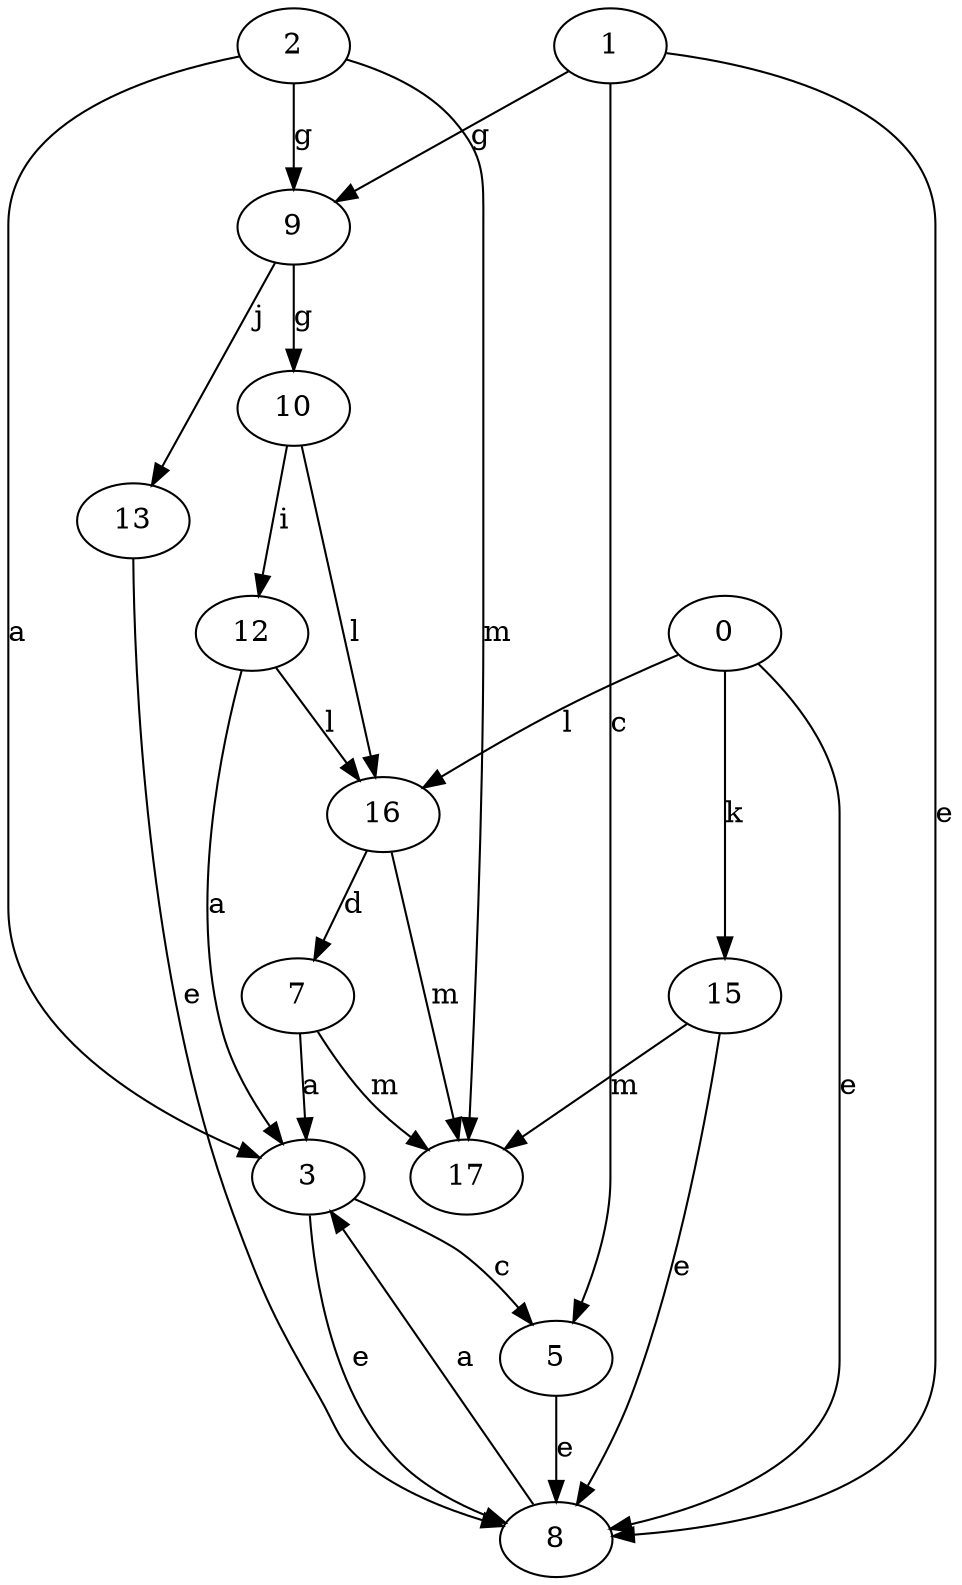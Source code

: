 strict digraph  {
2;
3;
5;
0;
7;
8;
1;
9;
10;
12;
13;
15;
16;
17;
2 -> 3  [label=a];
2 -> 9  [label=g];
2 -> 17  [label=m];
3 -> 5  [label=c];
3 -> 8  [label=e];
5 -> 8  [label=e];
0 -> 8  [label=e];
0 -> 15  [label=k];
0 -> 16  [label=l];
7 -> 3  [label=a];
7 -> 17  [label=m];
8 -> 3  [label=a];
1 -> 5  [label=c];
1 -> 8  [label=e];
1 -> 9  [label=g];
9 -> 10  [label=g];
9 -> 13  [label=j];
10 -> 12  [label=i];
10 -> 16  [label=l];
12 -> 3  [label=a];
12 -> 16  [label=l];
13 -> 8  [label=e];
15 -> 8  [label=e];
15 -> 17  [label=m];
16 -> 7  [label=d];
16 -> 17  [label=m];
}

